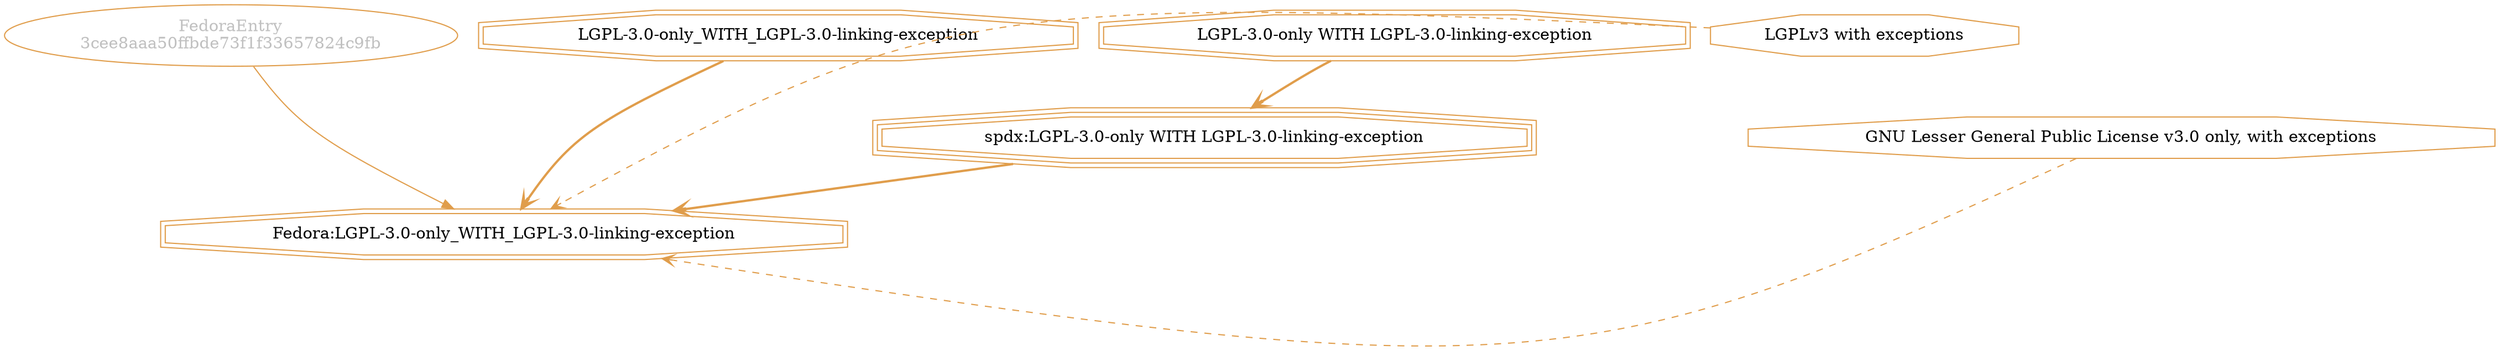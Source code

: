 strict digraph {
    node [shape=box];
    graph [splines=curved];
    6957 [label="FedoraEntry\n3cee8aaa50ffbde73f1f33657824c9fb"
         ,fontcolor=gray
         ,color="#e09d4b"
         ,fillcolor="beige;1"
         ,shape=ellipse];
    6958 [label="Fedora:LGPL-3.0-only_WITH_LGPL-3.0-linking-exception"
         ,color="#e09d4b"
         ,shape=doubleoctagon];
    6959 [label="LGPL-3.0-only_WITH_LGPL-3.0-linking-exception"
         ,color="#e09d4b"
         ,shape=doubleoctagon];
    6960 [label="spdx:LGPL-3.0-only WITH LGPL-3.0-linking-exception"
         ,color="#e09d4b"
         ,shape=tripleoctagon];
    6961 [label="LGPL-3.0-only WITH LGPL-3.0-linking-exception"
         ,color="#e09d4b"
         ,shape=doubleoctagon];
    6962 [label="LGPLv3 with exceptions"
         ,color="#e09d4b"
         ,shape=octagon];
    6963 [label="GNU Lesser General Public License v3.0 only, with exceptions"
         ,color="#e09d4b"
         ,shape=octagon];
    6957 -> 6958 [weight=0.5
                 ,color="#e09d4b"];
    6959 -> 6958 [style=bold
                 ,arrowhead=vee
                 ,weight=0.7
                 ,color="#e09d4b"];
    6960 -> 6958 [style=bold
                 ,arrowhead=vee
                 ,weight=0.7
                 ,color="#e09d4b"];
    6961 -> 6960 [style=bold
                 ,arrowhead=vee
                 ,weight=0.7
                 ,color="#e09d4b"];
    6962 -> 6958 [style=dashed
                 ,arrowhead=vee
                 ,weight=0.5
                 ,color="#e09d4b"];
    6963 -> 6958 [style=dashed
                 ,arrowhead=vee
                 ,weight=0.5
                 ,color="#e09d4b"];
}
